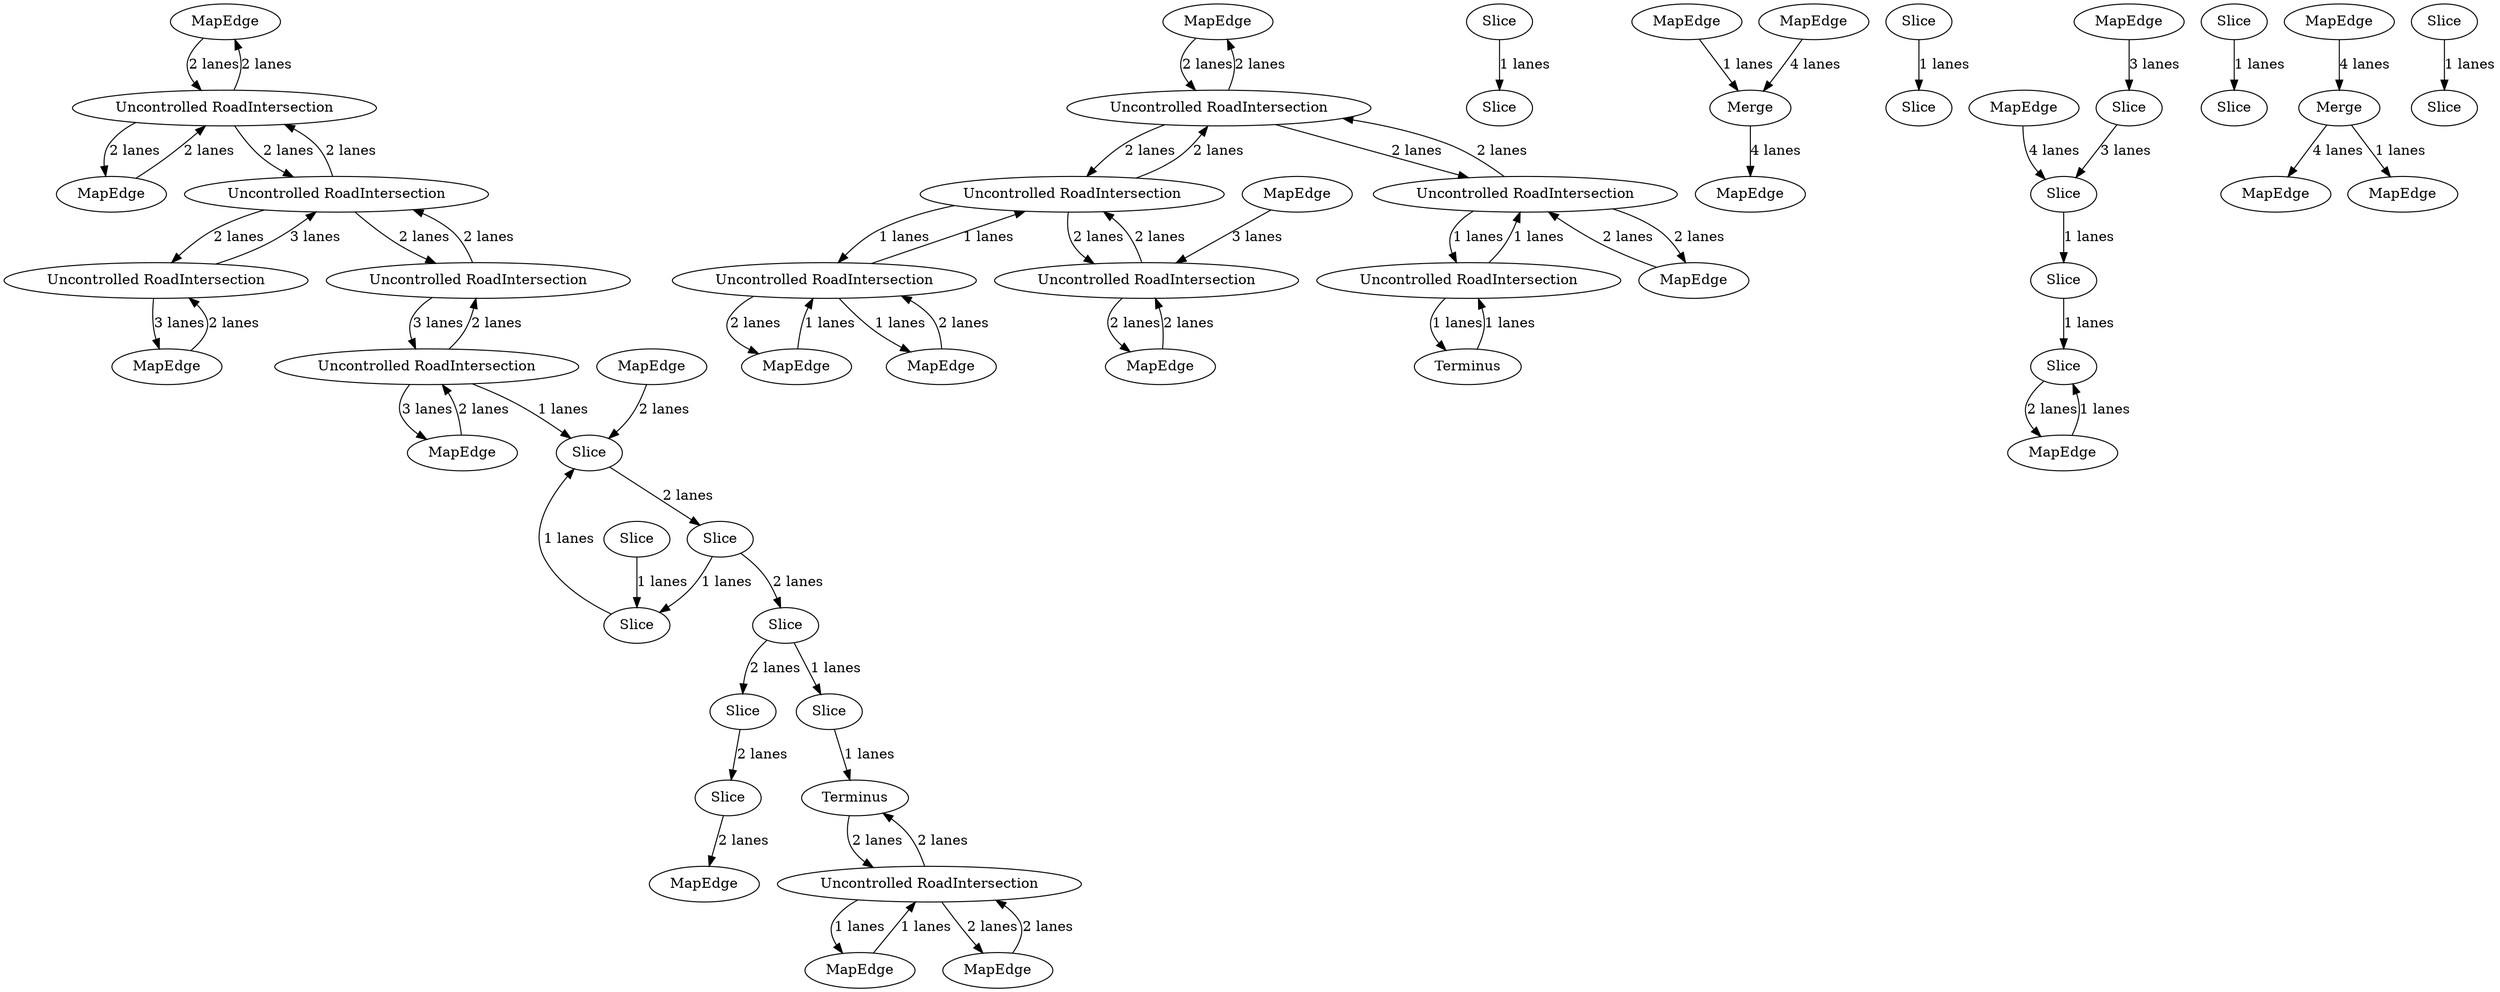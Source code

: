digraph {
    0 [ label = "MapEdge" ]
    1 [ label = "MapEdge" ]
    2 [ label = "MapEdge" ]
    3 [ label = "MapEdge" ]
    4 [ label = "MapEdge" ]
    5 [ label = "Uncontrolled RoadIntersection" ]
    6 [ label = "Slice" ]
    7 [ label = "Uncontrolled RoadIntersection" ]
    8 [ label = "Slice" ]
    9 [ label = "MapEdge" ]
    10 [ label = "MapEdge" ]
    11 [ label = "MapEdge" ]
    12 [ label = "Slice" ]
    13 [ label = "Slice" ]
    14 [ label = "MapEdge" ]
    15 [ label = "Slice" ]
    16 [ label = "Merge" ]
    17 [ label = "Uncontrolled RoadIntersection" ]
    18 [ label = "Uncontrolled RoadIntersection" ]
    19 [ label = "MapEdge" ]
    20 [ label = "MapEdge" ]
    21 [ label = "Slice" ]
    22 [ label = "Slice" ]
    23 [ label = "Slice" ]
    24 [ label = "MapEdge" ]
    25 [ label = "Slice" ]
    26 [ label = "Merge" ]
    27 [ label = "Slice" ]
    28 [ label = "MapEdge" ]
    29 [ label = "MapEdge" ]
    30 [ label = "MapEdge" ]
    31 [ label = "MapEdge" ]
    32 [ label = "Uncontrolled RoadIntersection" ]
    33 [ label = "Uncontrolled RoadIntersection" ]
    34 [ label = "Uncontrolled RoadIntersection" ]
    35 [ label = "Terminus" ]
    36 [ label = "Slice" ]
    37 [ label = "Uncontrolled RoadIntersection" ]
    38 [ label = "MapEdge" ]
    39 [ label = "Slice" ]
    40 [ label = "Slice" ]
    41 [ label = "Slice" ]
    42 [ label = "Uncontrolled RoadIntersection" ]
    43 [ label = "Uncontrolled RoadIntersection" ]
    44 [ label = "Terminus" ]
    45 [ label = "Uncontrolled RoadIntersection" ]
    46 [ label = "Slice" ]
    47 [ label = "Slice" ]
    48 [ label = "Slice" ]
    49 [ label = "Slice" ]
    50 [ label = "Uncontrolled RoadIntersection" ]
    51 [ label = "Slice" ]
    52 [ label = "Slice" ]
    53 [ label = "MapEdge" ]
    54 [ label = "MapEdge" ]
    55 [ label = "MapEdge" ]
    56 [ label = "MapEdge" ]
    57 [ label = "MapEdge" ]
    58 [ label = "MapEdge" ]
    26 -> 31 [ label = "1 lanes" ]
    16 -> 9 [ label = "4 lanes" ]
    41 -> 57 [ label = "2 lanes" ]
    57 -> 41 [ label = "1 lanes" ]
    24 -> 26 [ label = "4 lanes" ]
    22 -> 40 [ label = "1 lanes" ]
    18 -> 19 [ label = "3 lanes" ]
    19 -> 18 [ label = "2 lanes" ]
    30 -> 21 [ label = "3 lanes" ]
    26 -> 28 [ label = "4 lanes" ]
    29 -> 32 [ label = "1 lanes" ]
    32 -> 29 [ label = "1 lanes" ]
    0 -> 5 [ label = "2 lanes" ]
    5 -> 0 [ label = "2 lanes" ]
    58 -> 37 [ label = "3 lanes" ]
    33 -> 34 [ label = "2 lanes" ]
    34 -> 33 [ label = "2 lanes" ]
    34 -> 37 [ label = "2 lanes" ]
    37 -> 34 [ label = "2 lanes" ]
    37 -> 38 [ label = "2 lanes" ]
    38 -> 37 [ label = "2 lanes" ]
    43 -> 44 [ label = "1 lanes" ]
    44 -> 43 [ label = "1 lanes" ]
    7 -> 34 [ label = "1 lanes" ]
    34 -> 7 [ label = "1 lanes" ]
    27 -> 12 [ label = "2 lanes" ]
    7 -> 4 [ label = "2 lanes" ]
    4 -> 7 [ label = "1 lanes" ]
    39 -> 35 [ label = "1 lanes" ]
    45 -> 50 [ label = "3 lanes" ]
    50 -> 45 [ label = "2 lanes" ]
    50 -> 56 [ label = "3 lanes" ]
    56 -> 50 [ label = "2 lanes" ]
    40 -> 41 [ label = "1 lanes" ]
    21 -> 22 [ label = "3 lanes" ]
    12 -> 2 [ label = "2 lanes" ]
    11 -> 16 [ label = "1 lanes" ]
    10 -> 7 [ label = "2 lanes" ]
    7 -> 10 [ label = "1 lanes" ]
    36 -> 39 [ label = "1 lanes" ]
    32 -> 54 [ label = "2 lanes" ]
    54 -> 32 [ label = "2 lanes" ]
    3 -> 5 [ label = "2 lanes" ]
    5 -> 3 [ label = "2 lanes" ]
    1 -> 33 [ label = "2 lanes" ]
    33 -> 1 [ label = "2 lanes" ]
    33 -> 42 [ label = "2 lanes" ]
    42 -> 33 [ label = "2 lanes" ]
    42 -> 55 [ label = "2 lanes" ]
    55 -> 42 [ label = "2 lanes" ]
    36 -> 27 [ label = "2 lanes" ]
    46 -> 36 [ label = "2 lanes" ]
    52 -> 46 [ label = "2 lanes" ]
    47 -> 52 [ label = "1 lanes" ]
    51 -> 47 [ label = "1 lanes" ]
    46 -> 47 [ label = "1 lanes" ]
    53 -> 52 [ label = "2 lanes" ]
    5 -> 17 [ label = "2 lanes" ]
    17 -> 5 [ label = "2 lanes" ]
    20 -> 22 [ label = "4 lanes" ]
    17 -> 45 [ label = "2 lanes" ]
    45 -> 17 [ label = "2 lanes" ]
    17 -> 18 [ label = "2 lanes" ]
    18 -> 17 [ label = "3 lanes" ]
    25 -> 23 [ label = "1 lanes" ]
    15 -> 13 [ label = "1 lanes" ]
    8 -> 6 [ label = "1 lanes" ]
    14 -> 16 [ label = "4 lanes" ]
    42 -> 43 [ label = "1 lanes" ]
    43 -> 42 [ label = "1 lanes" ]
    48 -> 49 [ label = "1 lanes" ]
    32 -> 35 [ label = "2 lanes" ]
    35 -> 32 [ label = "2 lanes" ]
    50 -> 52 [ label = "1 lanes" ]
}
